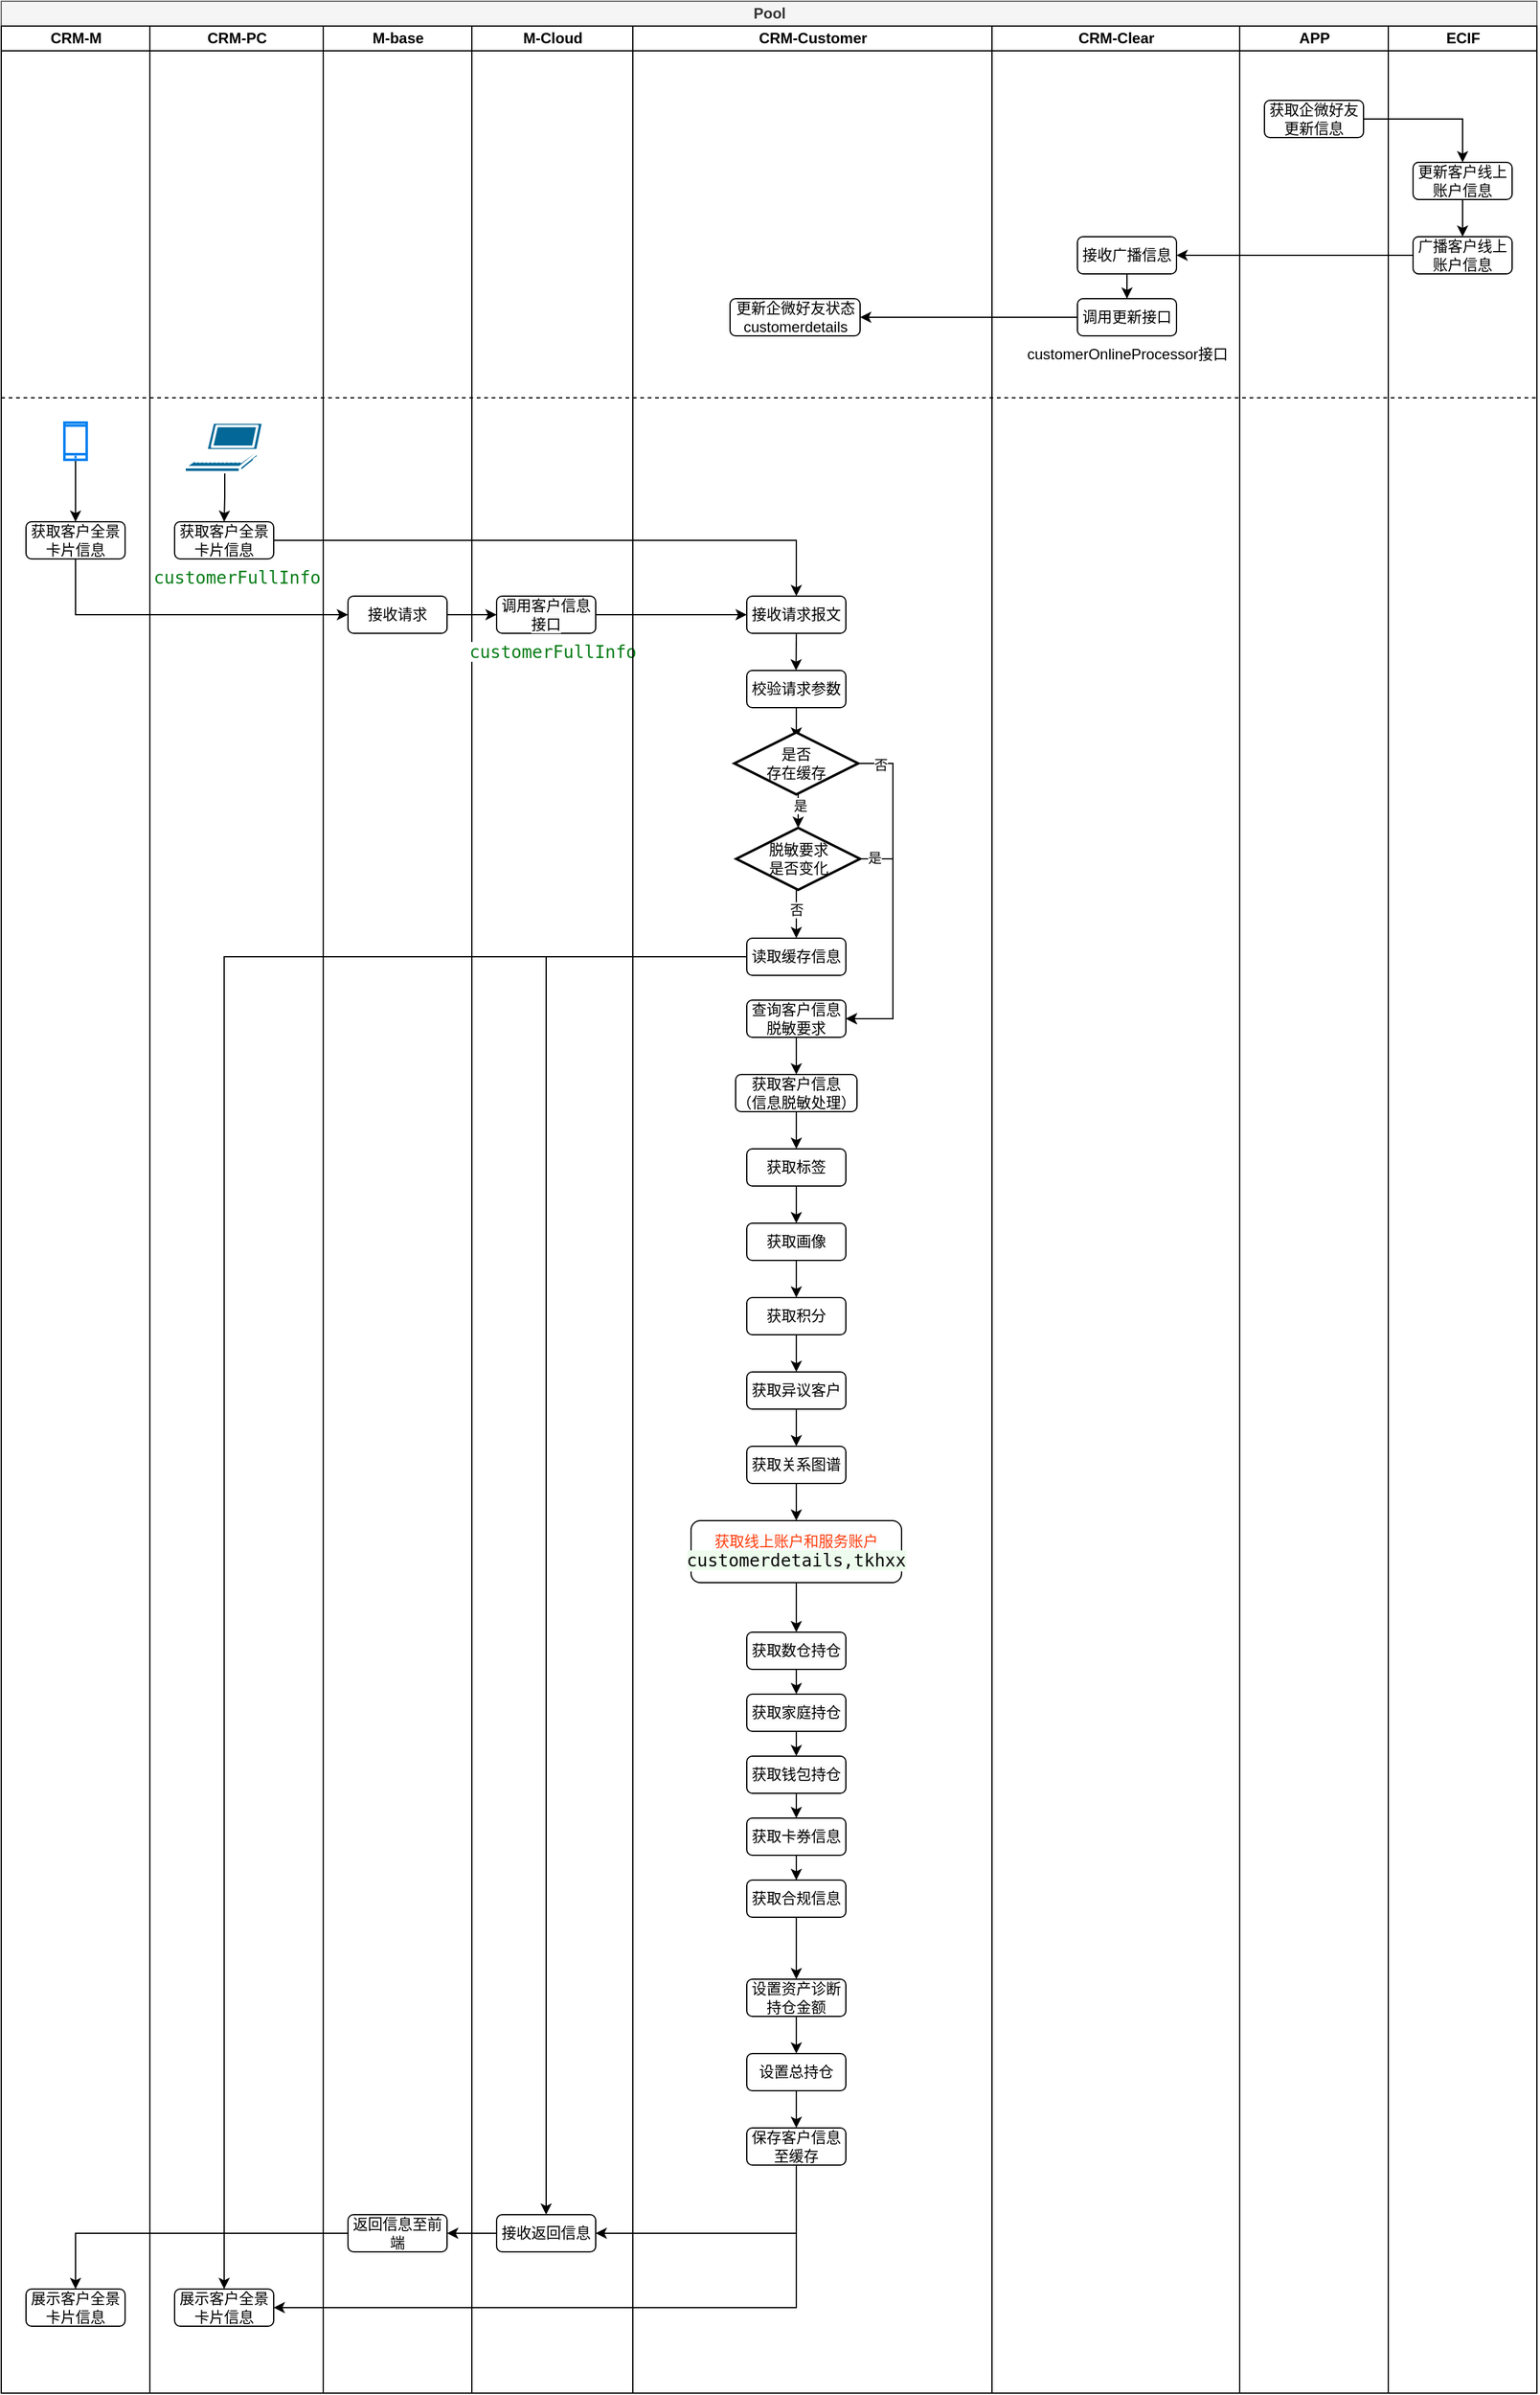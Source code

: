 <mxfile version="24.3.0" type="github">
  <diagram id="C5RBs43oDa-KdzZeNtuy" name="Page-1">
    <mxGraphModel dx="1932" dy="1727" grid="1" gridSize="10" guides="1" tooltips="1" connect="1" arrows="1" fold="1" page="1" pageScale="1" pageWidth="827" pageHeight="1169" math="0" shadow="0">
      <root>
        <mxCell id="WIyWlLk6GJQsqaUBKTNV-0" />
        <mxCell id="WIyWlLk6GJQsqaUBKTNV-1" parent="WIyWlLk6GJQsqaUBKTNV-0" />
        <mxCell id="ybK2kKA2GMUWlTXmijhZ-0" value="Pool" style="swimlane;childLayout=stackLayout;resizeParent=1;resizeParentMax=0;startSize=20;html=1;fillColor=#f5f5f5;fontColor=#333333;strokeColor=#666666;" vertex="1" parent="WIyWlLk6GJQsqaUBKTNV-1">
          <mxGeometry x="-80" y="-40" width="1240" height="1930" as="geometry" />
        </mxCell>
        <mxCell id="ybK2kKA2GMUWlTXmijhZ-1" value="CRM-M" style="swimlane;startSize=20;html=1;" vertex="1" parent="ybK2kKA2GMUWlTXmijhZ-0">
          <mxGeometry y="20" width="120" height="1910" as="geometry" />
        </mxCell>
        <mxCell id="ybK2kKA2GMUWlTXmijhZ-2" style="edgeStyle=orthogonalEdgeStyle;rounded=0;orthogonalLoop=1;jettySize=auto;html=1;" edge="1" parent="ybK2kKA2GMUWlTXmijhZ-1" source="ybK2kKA2GMUWlTXmijhZ-3" target="ybK2kKA2GMUWlTXmijhZ-4">
          <mxGeometry relative="1" as="geometry" />
        </mxCell>
        <mxCell id="ybK2kKA2GMUWlTXmijhZ-3" value="" style="html=1;verticalLabelPosition=bottom;align=center;labelBackgroundColor=#ffffff;verticalAlign=top;strokeWidth=2;strokeColor=#0080F0;shadow=0;dashed=0;shape=mxgraph.ios7.icons.smartphone;" vertex="1" parent="ybK2kKA2GMUWlTXmijhZ-1">
          <mxGeometry x="51" y="320" width="18" height="30" as="geometry" />
        </mxCell>
        <mxCell id="ybK2kKA2GMUWlTXmijhZ-4" value="获取客户全景&lt;div&gt;卡片信息&lt;/div&gt;" style="rounded=1;whiteSpace=wrap;html=1;" vertex="1" parent="ybK2kKA2GMUWlTXmijhZ-1">
          <mxGeometry x="20" y="400" width="80" height="30" as="geometry" />
        </mxCell>
        <mxCell id="ybK2kKA2GMUWlTXmijhZ-5" value="展示客户全景卡片信息" style="rounded=1;whiteSpace=wrap;html=1;" vertex="1" parent="ybK2kKA2GMUWlTXmijhZ-1">
          <mxGeometry x="20" y="1826" width="80" height="30" as="geometry" />
        </mxCell>
        <mxCell id="ybK2kKA2GMUWlTXmijhZ-6" value="CRM-PC" style="swimlane;startSize=20;html=1;" vertex="1" parent="ybK2kKA2GMUWlTXmijhZ-0">
          <mxGeometry x="120" y="20" width="140" height="1910" as="geometry" />
        </mxCell>
        <mxCell id="ybK2kKA2GMUWlTXmijhZ-7" style="edgeStyle=orthogonalEdgeStyle;rounded=0;orthogonalLoop=1;jettySize=auto;html=1;entryX=0.5;entryY=0;entryDx=0;entryDy=0;" edge="1" parent="ybK2kKA2GMUWlTXmijhZ-6" source="ybK2kKA2GMUWlTXmijhZ-8" target="ybK2kKA2GMUWlTXmijhZ-9">
          <mxGeometry relative="1" as="geometry" />
        </mxCell>
        <mxCell id="ybK2kKA2GMUWlTXmijhZ-8" value="" style="shape=mxgraph.cisco.computers_and_peripherals.laptop;html=1;pointerEvents=1;dashed=0;fillColor=#036897;strokeColor=#ffffff;strokeWidth=2;verticalLabelPosition=bottom;verticalAlign=top;align=center;outlineConnect=0;" vertex="1" parent="ybK2kKA2GMUWlTXmijhZ-6">
          <mxGeometry x="28" y="320" width="65" height="40" as="geometry" />
        </mxCell>
        <mxCell id="ybK2kKA2GMUWlTXmijhZ-9" value="获取客户全景&lt;div&gt;卡片信息&lt;/div&gt;" style="rounded=1;whiteSpace=wrap;html=1;" vertex="1" parent="ybK2kKA2GMUWlTXmijhZ-6">
          <mxGeometry x="20" y="400" width="80" height="30" as="geometry" />
        </mxCell>
        <mxCell id="ybK2kKA2GMUWlTXmijhZ-10" value="展示客户全景卡片信息" style="rounded=1;whiteSpace=wrap;html=1;" vertex="1" parent="ybK2kKA2GMUWlTXmijhZ-6">
          <mxGeometry x="20" y="1826" width="80" height="30" as="geometry" />
        </mxCell>
        <mxCell id="ybK2kKA2GMUWlTXmijhZ-11" value="&lt;span style=&quot;color: rgb(6, 125, 23); font-family: &amp;quot;JetBrains Mono&amp;quot;, monospace; font-size: 14px; white-space-collapse: preserve; background-color: rgb(255, 255, 255);&quot;&gt;customerFullInfo&lt;/span&gt;" style="text;html=1;align=center;verticalAlign=middle;resizable=0;points=[];autosize=1;strokeColor=none;fillColor=none;" vertex="1" parent="ybK2kKA2GMUWlTXmijhZ-6">
          <mxGeometry y="430" width="140" height="30" as="geometry" />
        </mxCell>
        <mxCell id="ybK2kKA2GMUWlTXmijhZ-12" value="M-base" style="swimlane;startSize=20;html=1;" vertex="1" parent="ybK2kKA2GMUWlTXmijhZ-0">
          <mxGeometry x="260" y="20" width="120" height="1910" as="geometry" />
        </mxCell>
        <mxCell id="ybK2kKA2GMUWlTXmijhZ-13" value="接收请求" style="rounded=1;whiteSpace=wrap;html=1;" vertex="1" parent="ybK2kKA2GMUWlTXmijhZ-12">
          <mxGeometry x="20" y="460" width="80" height="30" as="geometry" />
        </mxCell>
        <mxCell id="ybK2kKA2GMUWlTXmijhZ-14" value="返回信息至前端" style="rounded=1;whiteSpace=wrap;html=1;" vertex="1" parent="ybK2kKA2GMUWlTXmijhZ-12">
          <mxGeometry x="20" y="1766" width="80" height="30" as="geometry" />
        </mxCell>
        <mxCell id="ybK2kKA2GMUWlTXmijhZ-15" value="M-Cloud" style="swimlane;startSize=20;html=1;" vertex="1" parent="ybK2kKA2GMUWlTXmijhZ-0">
          <mxGeometry x="380" y="20" width="130" height="1910" as="geometry" />
        </mxCell>
        <mxCell id="ybK2kKA2GMUWlTXmijhZ-16" value="&lt;span style=&quot;background-color: rgb(251, 251, 251);&quot;&gt;调用客户信息接口&lt;/span&gt;" style="rounded=1;whiteSpace=wrap;html=1;" vertex="1" parent="ybK2kKA2GMUWlTXmijhZ-15">
          <mxGeometry x="20" y="460" width="80" height="30" as="geometry" />
        </mxCell>
        <mxCell id="ybK2kKA2GMUWlTXmijhZ-17" value="&lt;span style=&quot;color: rgb(6, 125, 23); font-family: &amp;quot;JetBrains Mono&amp;quot;, monospace; font-size: 14px; white-space-collapse: preserve; background-color: rgb(255, 255, 255);&quot;&gt;customerFullInfo&lt;/span&gt;" style="text;html=1;align=center;verticalAlign=middle;resizable=0;points=[];autosize=1;strokeColor=none;fillColor=none;" vertex="1" parent="ybK2kKA2GMUWlTXmijhZ-15">
          <mxGeometry x="-5" y="490" width="140" height="30" as="geometry" />
        </mxCell>
        <mxCell id="ybK2kKA2GMUWlTXmijhZ-18" value="接收返回信息" style="rounded=1;whiteSpace=wrap;html=1;" vertex="1" parent="ybK2kKA2GMUWlTXmijhZ-15">
          <mxGeometry x="20" y="1766" width="80" height="30" as="geometry" />
        </mxCell>
        <mxCell id="ybK2kKA2GMUWlTXmijhZ-19" value="CRM-Customer" style="swimlane;startSize=20;html=1;" vertex="1" parent="ybK2kKA2GMUWlTXmijhZ-0">
          <mxGeometry x="510" y="20" width="290" height="1910" as="geometry" />
        </mxCell>
        <mxCell id="ybK2kKA2GMUWlTXmijhZ-20" value="更新企微好友状态&lt;div&gt;customerdetails&lt;br&gt;&lt;/div&gt;" style="rounded=1;whiteSpace=wrap;html=1;" vertex="1" parent="ybK2kKA2GMUWlTXmijhZ-19">
          <mxGeometry x="78.5" y="220" width="105" height="30" as="geometry" />
        </mxCell>
        <mxCell id="ybK2kKA2GMUWlTXmijhZ-21" style="edgeStyle=orthogonalEdgeStyle;rounded=0;orthogonalLoop=1;jettySize=auto;html=1;exitX=0.5;exitY=1;exitDx=0;exitDy=0;" edge="1" parent="ybK2kKA2GMUWlTXmijhZ-19" source="ybK2kKA2GMUWlTXmijhZ-22">
          <mxGeometry relative="1" as="geometry">
            <mxPoint x="131.8" y="520" as="targetPoint" />
          </mxGeometry>
        </mxCell>
        <mxCell id="ybK2kKA2GMUWlTXmijhZ-22" value="&lt;span style=&quot;background-color: rgb(251, 251, 251);&quot;&gt;接收请求报文&lt;/span&gt;" style="rounded=1;whiteSpace=wrap;html=1;" vertex="1" parent="ybK2kKA2GMUWlTXmijhZ-19">
          <mxGeometry x="92" y="460" width="80" height="30" as="geometry" />
        </mxCell>
        <mxCell id="ybK2kKA2GMUWlTXmijhZ-23" style="edgeStyle=orthogonalEdgeStyle;rounded=0;orthogonalLoop=1;jettySize=auto;html=1;entryX=0.5;entryY=0;entryDx=0;entryDy=0;" edge="1" parent="ybK2kKA2GMUWlTXmijhZ-19" source="ybK2kKA2GMUWlTXmijhZ-24">
          <mxGeometry relative="1" as="geometry">
            <mxPoint x="132" y="575" as="targetPoint" />
          </mxGeometry>
        </mxCell>
        <mxCell id="ybK2kKA2GMUWlTXmijhZ-24" value="&lt;span style=&quot;background-color: rgb(251, 251, 251);&quot;&gt;校验请求参数&lt;/span&gt;" style="rounded=1;whiteSpace=wrap;html=1;" vertex="1" parent="ybK2kKA2GMUWlTXmijhZ-19">
          <mxGeometry x="92" y="520" width="80" height="30" as="geometry" />
        </mxCell>
        <mxCell id="ybK2kKA2GMUWlTXmijhZ-25" value="&lt;span style=&quot;background-color: rgb(251, 251, 251);&quot;&gt;读取缓存信息&lt;/span&gt;" style="rounded=1;whiteSpace=wrap;html=1;" vertex="1" parent="ybK2kKA2GMUWlTXmijhZ-19">
          <mxGeometry x="92" y="736" width="80" height="30" as="geometry" />
        </mxCell>
        <mxCell id="ybK2kKA2GMUWlTXmijhZ-26" style="edgeStyle=orthogonalEdgeStyle;rounded=0;orthogonalLoop=1;jettySize=auto;html=1;entryX=0.5;entryY=0;entryDx=0;entryDy=0;" edge="1" parent="ybK2kKA2GMUWlTXmijhZ-19" source="ybK2kKA2GMUWlTXmijhZ-27" target="ybK2kKA2GMUWlTXmijhZ-29">
          <mxGeometry relative="1" as="geometry" />
        </mxCell>
        <mxCell id="ybK2kKA2GMUWlTXmijhZ-27" value="查询客户信息脱敏要求" style="rounded=1;whiteSpace=wrap;html=1;" vertex="1" parent="ybK2kKA2GMUWlTXmijhZ-19">
          <mxGeometry x="92" y="786" width="80" height="30" as="geometry" />
        </mxCell>
        <mxCell id="ybK2kKA2GMUWlTXmijhZ-28" style="edgeStyle=orthogonalEdgeStyle;rounded=0;orthogonalLoop=1;jettySize=auto;html=1;exitX=0.5;exitY=1;exitDx=0;exitDy=0;entryX=0.5;entryY=0;entryDx=0;entryDy=0;" edge="1" parent="ybK2kKA2GMUWlTXmijhZ-19" source="ybK2kKA2GMUWlTXmijhZ-29" target="ybK2kKA2GMUWlTXmijhZ-31">
          <mxGeometry relative="1" as="geometry" />
        </mxCell>
        <mxCell id="ybK2kKA2GMUWlTXmijhZ-29" value="&lt;span style=&quot;background-color: rgb(251, 251, 251);&quot;&gt;获取客户信息&lt;/span&gt;&lt;div&gt;（信息脱敏处理）&lt;/div&gt;" style="rounded=1;whiteSpace=wrap;html=1;" vertex="1" parent="ybK2kKA2GMUWlTXmijhZ-19">
          <mxGeometry x="83" y="846" width="98" height="30" as="geometry" />
        </mxCell>
        <mxCell id="ybK2kKA2GMUWlTXmijhZ-30" style="edgeStyle=orthogonalEdgeStyle;rounded=0;orthogonalLoop=1;jettySize=auto;html=1;exitX=0.5;exitY=1;exitDx=0;exitDy=0;" edge="1" parent="ybK2kKA2GMUWlTXmijhZ-19" source="ybK2kKA2GMUWlTXmijhZ-31" target="ybK2kKA2GMUWlTXmijhZ-33">
          <mxGeometry relative="1" as="geometry" />
        </mxCell>
        <mxCell id="ybK2kKA2GMUWlTXmijhZ-31" value="&lt;span style=&quot;background-color: rgb(251, 251, 251);&quot;&gt;获取标签&lt;/span&gt;" style="rounded=1;whiteSpace=wrap;html=1;" vertex="1" parent="ybK2kKA2GMUWlTXmijhZ-19">
          <mxGeometry x="92" y="906" width="80" height="30" as="geometry" />
        </mxCell>
        <mxCell id="ybK2kKA2GMUWlTXmijhZ-32" style="edgeStyle=orthogonalEdgeStyle;rounded=0;orthogonalLoop=1;jettySize=auto;html=1;entryX=0.5;entryY=0;entryDx=0;entryDy=0;" edge="1" parent="ybK2kKA2GMUWlTXmijhZ-19" source="ybK2kKA2GMUWlTXmijhZ-33" target="ybK2kKA2GMUWlTXmijhZ-35">
          <mxGeometry relative="1" as="geometry" />
        </mxCell>
        <mxCell id="ybK2kKA2GMUWlTXmijhZ-33" value="&lt;span style=&quot;background-color: rgb(251, 251, 251);&quot;&gt;获取画像&lt;/span&gt;" style="rounded=1;whiteSpace=wrap;html=1;" vertex="1" parent="ybK2kKA2GMUWlTXmijhZ-19">
          <mxGeometry x="92" y="966" width="80" height="30" as="geometry" />
        </mxCell>
        <mxCell id="ybK2kKA2GMUWlTXmijhZ-34" style="edgeStyle=orthogonalEdgeStyle;rounded=0;orthogonalLoop=1;jettySize=auto;html=1;entryX=0.5;entryY=0;entryDx=0;entryDy=0;" edge="1" parent="ybK2kKA2GMUWlTXmijhZ-19" source="ybK2kKA2GMUWlTXmijhZ-35" target="ybK2kKA2GMUWlTXmijhZ-37">
          <mxGeometry relative="1" as="geometry" />
        </mxCell>
        <mxCell id="ybK2kKA2GMUWlTXmijhZ-35" value="获取积分" style="rounded=1;whiteSpace=wrap;html=1;" vertex="1" parent="ybK2kKA2GMUWlTXmijhZ-19">
          <mxGeometry x="92" y="1026" width="80" height="30" as="geometry" />
        </mxCell>
        <mxCell id="ybK2kKA2GMUWlTXmijhZ-36" style="edgeStyle=orthogonalEdgeStyle;rounded=0;orthogonalLoop=1;jettySize=auto;html=1;exitX=0.5;exitY=1;exitDx=0;exitDy=0;entryX=0.5;entryY=0;entryDx=0;entryDy=0;" edge="1" parent="ybK2kKA2GMUWlTXmijhZ-19" source="ybK2kKA2GMUWlTXmijhZ-37" target="ybK2kKA2GMUWlTXmijhZ-44">
          <mxGeometry relative="1" as="geometry" />
        </mxCell>
        <mxCell id="ybK2kKA2GMUWlTXmijhZ-37" value="&lt;span style=&quot;background-color: rgb(251, 251, 251);&quot;&gt;获取异议客户&lt;/span&gt;" style="rounded=1;whiteSpace=wrap;html=1;" vertex="1" parent="ybK2kKA2GMUWlTXmijhZ-19">
          <mxGeometry x="92" y="1086" width="80" height="30" as="geometry" />
        </mxCell>
        <mxCell id="ybK2kKA2GMUWlTXmijhZ-38" value="" style="edgeStyle=orthogonalEdgeStyle;rounded=0;orthogonalLoop=1;jettySize=auto;html=1;exitX=0.5;exitY=1;exitDx=0;exitDy=0;exitPerimeter=0;" edge="1" parent="ybK2kKA2GMUWlTXmijhZ-19" source="ybK2kKA2GMUWlTXmijhZ-64">
          <mxGeometry relative="1" as="geometry">
            <mxPoint x="132" y="736" as="targetPoint" />
            <mxPoint x="132.0" y="716.0" as="sourcePoint" />
          </mxGeometry>
        </mxCell>
        <mxCell id="ybK2kKA2GMUWlTXmijhZ-39" value="否" style="edgeLabel;html=1;align=center;verticalAlign=middle;resizable=0;points=[];" vertex="1" connectable="0" parent="ybK2kKA2GMUWlTXmijhZ-38">
          <mxGeometry x="-0.244" y="4" relative="1" as="geometry">
            <mxPoint x="-4" y="2" as="offset" />
          </mxGeometry>
        </mxCell>
        <mxCell id="ybK2kKA2GMUWlTXmijhZ-40" style="edgeStyle=orthogonalEdgeStyle;rounded=0;orthogonalLoop=1;jettySize=auto;html=1;entryX=1;entryY=0.5;entryDx=0;entryDy=0;exitX=1;exitY=0.5;exitDx=0;exitDy=0;exitPerimeter=0;" edge="1" parent="ybK2kKA2GMUWlTXmijhZ-19" source="ybK2kKA2GMUWlTXmijhZ-42" target="ybK2kKA2GMUWlTXmijhZ-27">
          <mxGeometry relative="1" as="geometry">
            <Array as="points">
              <mxPoint x="210" y="595" />
              <mxPoint x="210" y="801" />
            </Array>
          </mxGeometry>
        </mxCell>
        <mxCell id="ybK2kKA2GMUWlTXmijhZ-41" value="否" style="edgeLabel;html=1;align=center;verticalAlign=middle;resizable=0;points=[];" vertex="1" connectable="0" parent="ybK2kKA2GMUWlTXmijhZ-40">
          <mxGeometry x="-0.158" y="-2" relative="1" as="geometry">
            <mxPoint x="-8" y="-86" as="offset" />
          </mxGeometry>
        </mxCell>
        <mxCell id="ybK2kKA2GMUWlTXmijhZ-42" value="是否&lt;div&gt;存在缓存&lt;/div&gt;" style="strokeWidth=2;html=1;shape=mxgraph.flowchart.decision;whiteSpace=wrap;" vertex="1" parent="ybK2kKA2GMUWlTXmijhZ-19">
          <mxGeometry x="82" y="570" width="100" height="50" as="geometry" />
        </mxCell>
        <mxCell id="ybK2kKA2GMUWlTXmijhZ-43" style="edgeStyle=orthogonalEdgeStyle;rounded=0;orthogonalLoop=1;jettySize=auto;html=1;entryX=0.5;entryY=0;entryDx=0;entryDy=0;" edge="1" parent="ybK2kKA2GMUWlTXmijhZ-19" source="ybK2kKA2GMUWlTXmijhZ-44" target="ybK2kKA2GMUWlTXmijhZ-46">
          <mxGeometry relative="1" as="geometry" />
        </mxCell>
        <mxCell id="ybK2kKA2GMUWlTXmijhZ-44" value="&lt;span style=&quot;background-color: rgb(251, 251, 251);&quot;&gt;获取关系图谱&lt;/span&gt;" style="rounded=1;whiteSpace=wrap;html=1;" vertex="1" parent="ybK2kKA2GMUWlTXmijhZ-19">
          <mxGeometry x="92" y="1146" width="80" height="30" as="geometry" />
        </mxCell>
        <mxCell id="ybK2kKA2GMUWlTXmijhZ-45" style="edgeStyle=orthogonalEdgeStyle;rounded=0;orthogonalLoop=1;jettySize=auto;html=1;exitX=0.5;exitY=1;exitDx=0;exitDy=0;entryX=0.5;entryY=0;entryDx=0;entryDy=0;" edge="1" parent="ybK2kKA2GMUWlTXmijhZ-19" source="ybK2kKA2GMUWlTXmijhZ-46" target="ybK2kKA2GMUWlTXmijhZ-54">
          <mxGeometry relative="1" as="geometry">
            <mxPoint x="132.032" y="1256" as="targetPoint" />
          </mxGeometry>
        </mxCell>
        <mxCell id="ybK2kKA2GMUWlTXmijhZ-46" value="&lt;span style=&quot;background-color: rgb(251, 251, 251);&quot;&gt;获取线上账户和服务账户&lt;/span&gt;&lt;div&gt;&lt;div style=&quot;background-color:#ffffff;color:#080808;font-family:&#39;JetBrains Mono&#39;,monospace;font-size:10.5pt;white-space:pre;&quot;&gt;&lt;span style=&quot;background-color:#edfced;&quot;&gt;customerdetails,&lt;/span&gt;&lt;span style=&quot;background-color: rgb(237, 252, 237); font-size: 10.5pt;&quot;&gt;tkhxx&lt;/span&gt;&lt;/div&gt;&lt;/div&gt;" style="rounded=1;whiteSpace=wrap;html=1;fontColor=#FF3D0D;" vertex="1" parent="ybK2kKA2GMUWlTXmijhZ-19">
          <mxGeometry x="47" y="1206" width="170" height="50" as="geometry" />
        </mxCell>
        <mxCell id="ybK2kKA2GMUWlTXmijhZ-47" style="edgeStyle=orthogonalEdgeStyle;rounded=0;orthogonalLoop=1;jettySize=auto;html=1;entryX=0.5;entryY=0;entryDx=0;entryDy=0;" edge="1" parent="ybK2kKA2GMUWlTXmijhZ-19" source="ybK2kKA2GMUWlTXmijhZ-48" target="ybK2kKA2GMUWlTXmijhZ-50">
          <mxGeometry relative="1" as="geometry" />
        </mxCell>
        <mxCell id="ybK2kKA2GMUWlTXmijhZ-48" value="设置资产诊断持仓金额" style="rounded=1;whiteSpace=wrap;html=1;" vertex="1" parent="ybK2kKA2GMUWlTXmijhZ-19">
          <mxGeometry x="92" y="1576" width="80" height="30" as="geometry" />
        </mxCell>
        <mxCell id="ybK2kKA2GMUWlTXmijhZ-49" style="edgeStyle=orthogonalEdgeStyle;rounded=0;orthogonalLoop=1;jettySize=auto;html=1;" edge="1" parent="ybK2kKA2GMUWlTXmijhZ-19" source="ybK2kKA2GMUWlTXmijhZ-50" target="ybK2kKA2GMUWlTXmijhZ-51">
          <mxGeometry relative="1" as="geometry" />
        </mxCell>
        <mxCell id="ybK2kKA2GMUWlTXmijhZ-50" value="设置总持仓" style="rounded=1;whiteSpace=wrap;html=1;" vertex="1" parent="ybK2kKA2GMUWlTXmijhZ-19">
          <mxGeometry x="92" y="1636" width="80" height="30" as="geometry" />
        </mxCell>
        <mxCell id="ybK2kKA2GMUWlTXmijhZ-51" value="保存客户信息至缓存" style="rounded=1;whiteSpace=wrap;html=1;" vertex="1" parent="ybK2kKA2GMUWlTXmijhZ-19">
          <mxGeometry x="92" y="1696" width="80" height="30" as="geometry" />
        </mxCell>
        <mxCell id="ybK2kKA2GMUWlTXmijhZ-52" style="edgeStyle=orthogonalEdgeStyle;rounded=0;orthogonalLoop=1;jettySize=auto;html=1;exitX=0.5;exitY=1;exitDx=0;exitDy=0;" edge="1" parent="ybK2kKA2GMUWlTXmijhZ-19" source="ybK2kKA2GMUWlTXmijhZ-61" target="ybK2kKA2GMUWlTXmijhZ-48">
          <mxGeometry relative="1" as="geometry">
            <mxPoint x="132" y="1516" as="sourcePoint" />
          </mxGeometry>
        </mxCell>
        <mxCell id="ybK2kKA2GMUWlTXmijhZ-53" style="edgeStyle=orthogonalEdgeStyle;rounded=0;orthogonalLoop=1;jettySize=auto;html=1;exitX=0.5;exitY=1;exitDx=0;exitDy=0;entryX=0.5;entryY=0;entryDx=0;entryDy=0;" edge="1" parent="ybK2kKA2GMUWlTXmijhZ-19" source="ybK2kKA2GMUWlTXmijhZ-54" target="ybK2kKA2GMUWlTXmijhZ-56">
          <mxGeometry relative="1" as="geometry" />
        </mxCell>
        <mxCell id="ybK2kKA2GMUWlTXmijhZ-54" value="&lt;span style=&quot;background-color: rgb(251, 251, 251);&quot;&gt;获取数仓持仓&lt;/span&gt;" style="rounded=1;whiteSpace=wrap;html=1;" vertex="1" parent="ybK2kKA2GMUWlTXmijhZ-19">
          <mxGeometry x="92" y="1296" width="80" height="30" as="geometry" />
        </mxCell>
        <mxCell id="ybK2kKA2GMUWlTXmijhZ-55" style="edgeStyle=orthogonalEdgeStyle;rounded=0;orthogonalLoop=1;jettySize=auto;html=1;exitX=0.5;exitY=1;exitDx=0;exitDy=0;entryX=0.5;entryY=0;entryDx=0;entryDy=0;" edge="1" parent="ybK2kKA2GMUWlTXmijhZ-19" source="ybK2kKA2GMUWlTXmijhZ-56" target="ybK2kKA2GMUWlTXmijhZ-58">
          <mxGeometry relative="1" as="geometry" />
        </mxCell>
        <mxCell id="ybK2kKA2GMUWlTXmijhZ-56" value="&lt;span style=&quot;background-color: rgb(251, 251, 251);&quot;&gt;获取家庭持仓&lt;/span&gt;" style="rounded=1;whiteSpace=wrap;html=1;" vertex="1" parent="ybK2kKA2GMUWlTXmijhZ-19">
          <mxGeometry x="92" y="1346" width="80" height="30" as="geometry" />
        </mxCell>
        <mxCell id="ybK2kKA2GMUWlTXmijhZ-57" style="edgeStyle=orthogonalEdgeStyle;rounded=0;orthogonalLoop=1;jettySize=auto;html=1;exitX=0.5;exitY=1;exitDx=0;exitDy=0;entryX=0.5;entryY=0;entryDx=0;entryDy=0;" edge="1" parent="ybK2kKA2GMUWlTXmijhZ-19" source="ybK2kKA2GMUWlTXmijhZ-58" target="ybK2kKA2GMUWlTXmijhZ-60">
          <mxGeometry relative="1" as="geometry" />
        </mxCell>
        <mxCell id="ybK2kKA2GMUWlTXmijhZ-58" value="&lt;span style=&quot;background-color: rgb(251, 251, 251);&quot;&gt;获取钱包持仓&lt;/span&gt;" style="rounded=1;whiteSpace=wrap;html=1;" vertex="1" parent="ybK2kKA2GMUWlTXmijhZ-19">
          <mxGeometry x="92" y="1396" width="80" height="30" as="geometry" />
        </mxCell>
        <mxCell id="ybK2kKA2GMUWlTXmijhZ-59" style="edgeStyle=orthogonalEdgeStyle;rounded=0;orthogonalLoop=1;jettySize=auto;html=1;entryX=0.5;entryY=0;entryDx=0;entryDy=0;" edge="1" parent="ybK2kKA2GMUWlTXmijhZ-19" source="ybK2kKA2GMUWlTXmijhZ-60" target="ybK2kKA2GMUWlTXmijhZ-61">
          <mxGeometry relative="1" as="geometry" />
        </mxCell>
        <mxCell id="ybK2kKA2GMUWlTXmijhZ-60" value="获取卡券信息" style="rounded=1;whiteSpace=wrap;html=1;" vertex="1" parent="ybK2kKA2GMUWlTXmijhZ-19">
          <mxGeometry x="92" y="1446" width="80" height="30" as="geometry" />
        </mxCell>
        <mxCell id="ybK2kKA2GMUWlTXmijhZ-61" value="获取合规信息" style="rounded=1;whiteSpace=wrap;html=1;" vertex="1" parent="ybK2kKA2GMUWlTXmijhZ-19">
          <mxGeometry x="92" y="1496" width="80" height="30" as="geometry" />
        </mxCell>
        <mxCell id="ybK2kKA2GMUWlTXmijhZ-62" style="edgeStyle=orthogonalEdgeStyle;rounded=0;orthogonalLoop=1;jettySize=auto;html=1;exitX=1;exitY=0.5;exitDx=0;exitDy=0;exitPerimeter=0;entryX=1;entryY=0.5;entryDx=0;entryDy=0;" edge="1" parent="ybK2kKA2GMUWlTXmijhZ-19" source="ybK2kKA2GMUWlTXmijhZ-64" target="ybK2kKA2GMUWlTXmijhZ-27">
          <mxGeometry relative="1" as="geometry">
            <Array as="points">
              <mxPoint x="210" y="672" />
              <mxPoint x="210" y="801" />
            </Array>
          </mxGeometry>
        </mxCell>
        <mxCell id="ybK2kKA2GMUWlTXmijhZ-63" value="是" style="edgeLabel;html=1;align=center;verticalAlign=middle;resizable=0;points=[];" vertex="1" connectable="0" parent="ybK2kKA2GMUWlTXmijhZ-62">
          <mxGeometry x="-0.882" y="1" relative="1" as="geometry">
            <mxPoint as="offset" />
          </mxGeometry>
        </mxCell>
        <mxCell id="ybK2kKA2GMUWlTXmijhZ-64" value="脱敏要求&lt;div&gt;是否变化&lt;/div&gt;" style="strokeWidth=2;html=1;shape=mxgraph.flowchart.decision;whiteSpace=wrap;" vertex="1" parent="ybK2kKA2GMUWlTXmijhZ-19">
          <mxGeometry x="83.5" y="647" width="100" height="50" as="geometry" />
        </mxCell>
        <mxCell id="ybK2kKA2GMUWlTXmijhZ-65" style="edgeStyle=orthogonalEdgeStyle;rounded=0;orthogonalLoop=1;jettySize=auto;html=1;exitX=0.5;exitY=1;exitDx=0;exitDy=0;exitPerimeter=0;entryX=0.5;entryY=0;entryDx=0;entryDy=0;entryPerimeter=0;" edge="1" parent="ybK2kKA2GMUWlTXmijhZ-19" source="ybK2kKA2GMUWlTXmijhZ-42" target="ybK2kKA2GMUWlTXmijhZ-64">
          <mxGeometry relative="1" as="geometry" />
        </mxCell>
        <mxCell id="ybK2kKA2GMUWlTXmijhZ-66" value="是" style="edgeLabel;html=1;align=center;verticalAlign=middle;resizable=0;points=[];" vertex="1" connectable="0" parent="ybK2kKA2GMUWlTXmijhZ-65">
          <mxGeometry x="-0.296" y="1" relative="1" as="geometry">
            <mxPoint as="offset" />
          </mxGeometry>
        </mxCell>
        <mxCell id="ybK2kKA2GMUWlTXmijhZ-67" value="CRM-Clear" style="swimlane;startSize=20;html=1;" vertex="1" parent="ybK2kKA2GMUWlTXmijhZ-0">
          <mxGeometry x="800" y="20" width="200" height="1910" as="geometry" />
        </mxCell>
        <mxCell id="ybK2kKA2GMUWlTXmijhZ-68" value="接收广播信息" style="rounded=1;whiteSpace=wrap;html=1;" vertex="1" parent="ybK2kKA2GMUWlTXmijhZ-67">
          <mxGeometry x="69" y="170" width="80" height="30" as="geometry" />
        </mxCell>
        <mxCell id="ybK2kKA2GMUWlTXmijhZ-69" value="customerOnlineProcessor接口" style="text;html=1;align=center;verticalAlign=middle;resizable=0;points=[];autosize=1;strokeColor=none;fillColor=none;" vertex="1" parent="ybK2kKA2GMUWlTXmijhZ-67">
          <mxGeometry x="14" y="250" width="190" height="30" as="geometry" />
        </mxCell>
        <mxCell id="ybK2kKA2GMUWlTXmijhZ-70" value="调用更新接口" style="rounded=1;whiteSpace=wrap;html=1;" vertex="1" parent="ybK2kKA2GMUWlTXmijhZ-67">
          <mxGeometry x="69" y="220" width="80" height="30" as="geometry" />
        </mxCell>
        <mxCell id="ybK2kKA2GMUWlTXmijhZ-71" style="edgeStyle=orthogonalEdgeStyle;rounded=0;orthogonalLoop=1;jettySize=auto;html=1;entryX=0.5;entryY=0;entryDx=0;entryDy=0;" edge="1" parent="ybK2kKA2GMUWlTXmijhZ-67" source="ybK2kKA2GMUWlTXmijhZ-68" target="ybK2kKA2GMUWlTXmijhZ-70">
          <mxGeometry relative="1" as="geometry" />
        </mxCell>
        <mxCell id="ybK2kKA2GMUWlTXmijhZ-72" value="APP" style="swimlane;startSize=20;html=1;" vertex="1" parent="ybK2kKA2GMUWlTXmijhZ-0">
          <mxGeometry x="1000" y="20" width="120" height="1910" as="geometry" />
        </mxCell>
        <mxCell id="ybK2kKA2GMUWlTXmijhZ-73" value="获取企微好友更新信息" style="rounded=1;whiteSpace=wrap;html=1;" vertex="1" parent="ybK2kKA2GMUWlTXmijhZ-72">
          <mxGeometry x="20" y="60" width="80" height="30" as="geometry" />
        </mxCell>
        <mxCell id="ybK2kKA2GMUWlTXmijhZ-74" value="ECIF" style="swimlane;startSize=20;html=1;" vertex="1" parent="ybK2kKA2GMUWlTXmijhZ-0">
          <mxGeometry x="1120" y="20" width="120" height="1910" as="geometry" />
        </mxCell>
        <mxCell id="ybK2kKA2GMUWlTXmijhZ-75" style="edgeStyle=orthogonalEdgeStyle;rounded=0;orthogonalLoop=1;jettySize=auto;html=1;entryX=0.5;entryY=0;entryDx=0;entryDy=0;" edge="1" parent="ybK2kKA2GMUWlTXmijhZ-74" source="ybK2kKA2GMUWlTXmijhZ-76" target="ybK2kKA2GMUWlTXmijhZ-77">
          <mxGeometry relative="1" as="geometry" />
        </mxCell>
        <mxCell id="ybK2kKA2GMUWlTXmijhZ-76" value="更新客户线上账户信息" style="rounded=1;whiteSpace=wrap;html=1;" vertex="1" parent="ybK2kKA2GMUWlTXmijhZ-74">
          <mxGeometry x="20" y="110" width="80" height="30" as="geometry" />
        </mxCell>
        <mxCell id="ybK2kKA2GMUWlTXmijhZ-77" value="广播客户线上账户信息" style="rounded=1;whiteSpace=wrap;html=1;" vertex="1" parent="ybK2kKA2GMUWlTXmijhZ-74">
          <mxGeometry x="20" y="170" width="80" height="30" as="geometry" />
        </mxCell>
        <mxCell id="ybK2kKA2GMUWlTXmijhZ-78" style="edgeStyle=orthogonalEdgeStyle;rounded=0;orthogonalLoop=1;jettySize=auto;html=1;entryX=0.5;entryY=0;entryDx=0;entryDy=0;" edge="1" parent="ybK2kKA2GMUWlTXmijhZ-0" source="ybK2kKA2GMUWlTXmijhZ-73" target="ybK2kKA2GMUWlTXmijhZ-76">
          <mxGeometry relative="1" as="geometry">
            <mxPoint x="1060" y="130" as="targetPoint" />
          </mxGeometry>
        </mxCell>
        <mxCell id="ybK2kKA2GMUWlTXmijhZ-79" style="edgeStyle=orthogonalEdgeStyle;rounded=0;orthogonalLoop=1;jettySize=auto;html=1;entryX=1;entryY=0.5;entryDx=0;entryDy=0;exitX=0;exitY=0.5;exitDx=0;exitDy=0;" edge="1" parent="ybK2kKA2GMUWlTXmijhZ-0" source="ybK2kKA2GMUWlTXmijhZ-77" target="ybK2kKA2GMUWlTXmijhZ-68">
          <mxGeometry relative="1" as="geometry">
            <mxPoint x="1020" y="205" as="sourcePoint" />
          </mxGeometry>
        </mxCell>
        <mxCell id="ybK2kKA2GMUWlTXmijhZ-80" style="edgeStyle=orthogonalEdgeStyle;rounded=0;orthogonalLoop=1;jettySize=auto;html=1;exitX=0;exitY=0.5;exitDx=0;exitDy=0;" edge="1" parent="ybK2kKA2GMUWlTXmijhZ-0" source="ybK2kKA2GMUWlTXmijhZ-70" target="ybK2kKA2GMUWlTXmijhZ-20">
          <mxGeometry relative="1" as="geometry" />
        </mxCell>
        <mxCell id="ybK2kKA2GMUWlTXmijhZ-81" style="edgeStyle=orthogonalEdgeStyle;rounded=0;orthogonalLoop=1;jettySize=auto;html=1;entryX=0;entryY=0.5;entryDx=0;entryDy=0;exitX=0.5;exitY=1;exitDx=0;exitDy=0;" edge="1" parent="ybK2kKA2GMUWlTXmijhZ-0" source="ybK2kKA2GMUWlTXmijhZ-4" target="ybK2kKA2GMUWlTXmijhZ-13">
          <mxGeometry relative="1" as="geometry" />
        </mxCell>
        <mxCell id="ybK2kKA2GMUWlTXmijhZ-82" style="edgeStyle=orthogonalEdgeStyle;rounded=0;orthogonalLoop=1;jettySize=auto;html=1;entryX=0;entryY=0.5;entryDx=0;entryDy=0;" edge="1" parent="ybK2kKA2GMUWlTXmijhZ-0" source="ybK2kKA2GMUWlTXmijhZ-13" target="ybK2kKA2GMUWlTXmijhZ-16">
          <mxGeometry relative="1" as="geometry" />
        </mxCell>
        <mxCell id="ybK2kKA2GMUWlTXmijhZ-83" style="edgeStyle=orthogonalEdgeStyle;rounded=0;orthogonalLoop=1;jettySize=auto;html=1;exitX=1;exitY=0.5;exitDx=0;exitDy=0;entryX=0;entryY=0.5;entryDx=0;entryDy=0;" edge="1" parent="ybK2kKA2GMUWlTXmijhZ-0" source="ybK2kKA2GMUWlTXmijhZ-16" target="ybK2kKA2GMUWlTXmijhZ-22">
          <mxGeometry relative="1" as="geometry" />
        </mxCell>
        <mxCell id="ybK2kKA2GMUWlTXmijhZ-84" style="edgeStyle=orthogonalEdgeStyle;rounded=0;orthogonalLoop=1;jettySize=auto;html=1;" edge="1" parent="ybK2kKA2GMUWlTXmijhZ-0" source="ybK2kKA2GMUWlTXmijhZ-9" target="ybK2kKA2GMUWlTXmijhZ-22">
          <mxGeometry relative="1" as="geometry" />
        </mxCell>
        <mxCell id="ybK2kKA2GMUWlTXmijhZ-85" style="edgeStyle=orthogonalEdgeStyle;rounded=0;orthogonalLoop=1;jettySize=auto;html=1;entryX=0.5;entryY=0;entryDx=0;entryDy=0;" edge="1" parent="ybK2kKA2GMUWlTXmijhZ-0" source="ybK2kKA2GMUWlTXmijhZ-25" target="ybK2kKA2GMUWlTXmijhZ-18">
          <mxGeometry relative="1" as="geometry" />
        </mxCell>
        <mxCell id="ybK2kKA2GMUWlTXmijhZ-86" style="edgeStyle=orthogonalEdgeStyle;rounded=0;orthogonalLoop=1;jettySize=auto;html=1;entryX=1;entryY=0.5;entryDx=0;entryDy=0;" edge="1" parent="ybK2kKA2GMUWlTXmijhZ-0" source="ybK2kKA2GMUWlTXmijhZ-18" target="ybK2kKA2GMUWlTXmijhZ-14">
          <mxGeometry relative="1" as="geometry" />
        </mxCell>
        <mxCell id="ybK2kKA2GMUWlTXmijhZ-87" style="edgeStyle=orthogonalEdgeStyle;rounded=0;orthogonalLoop=1;jettySize=auto;html=1;exitX=0;exitY=0.5;exitDx=0;exitDy=0;" edge="1" parent="ybK2kKA2GMUWlTXmijhZ-0" source="ybK2kKA2GMUWlTXmijhZ-14" target="ybK2kKA2GMUWlTXmijhZ-5">
          <mxGeometry relative="1" as="geometry" />
        </mxCell>
        <mxCell id="ybK2kKA2GMUWlTXmijhZ-88" style="edgeStyle=orthogonalEdgeStyle;rounded=0;orthogonalLoop=1;jettySize=auto;html=1;entryX=1;entryY=0.5;entryDx=0;entryDy=0;exitX=0.5;exitY=1;exitDx=0;exitDy=0;" edge="1" parent="ybK2kKA2GMUWlTXmijhZ-0" source="ybK2kKA2GMUWlTXmijhZ-51" target="ybK2kKA2GMUWlTXmijhZ-18">
          <mxGeometry relative="1" as="geometry">
            <Array as="points">
              <mxPoint x="642" y="1801" />
            </Array>
          </mxGeometry>
        </mxCell>
        <mxCell id="ybK2kKA2GMUWlTXmijhZ-89" style="edgeStyle=orthogonalEdgeStyle;rounded=0;orthogonalLoop=1;jettySize=auto;html=1;entryX=1;entryY=0.5;entryDx=0;entryDy=0;exitX=0.5;exitY=1;exitDx=0;exitDy=0;" edge="1" parent="ybK2kKA2GMUWlTXmijhZ-0" source="ybK2kKA2GMUWlTXmijhZ-51" target="ybK2kKA2GMUWlTXmijhZ-10">
          <mxGeometry relative="1" as="geometry">
            <Array as="points">
              <mxPoint x="642" y="1861" />
            </Array>
          </mxGeometry>
        </mxCell>
        <mxCell id="ybK2kKA2GMUWlTXmijhZ-90" style="edgeStyle=orthogonalEdgeStyle;rounded=0;orthogonalLoop=1;jettySize=auto;html=1;entryX=0.5;entryY=0;entryDx=0;entryDy=0;" edge="1" parent="ybK2kKA2GMUWlTXmijhZ-0" source="ybK2kKA2GMUWlTXmijhZ-25" target="ybK2kKA2GMUWlTXmijhZ-10">
          <mxGeometry relative="1" as="geometry" />
        </mxCell>
        <mxCell id="ybK2kKA2GMUWlTXmijhZ-91" value="" style="endArrow=none;dashed=1;html=1;rounded=0;" edge="1" parent="WIyWlLk6GJQsqaUBKTNV-1">
          <mxGeometry width="50" height="50" relative="1" as="geometry">
            <mxPoint x="-80" y="280" as="sourcePoint" />
            <mxPoint x="1160" y="280" as="targetPoint" />
          </mxGeometry>
        </mxCell>
      </root>
    </mxGraphModel>
  </diagram>
</mxfile>
